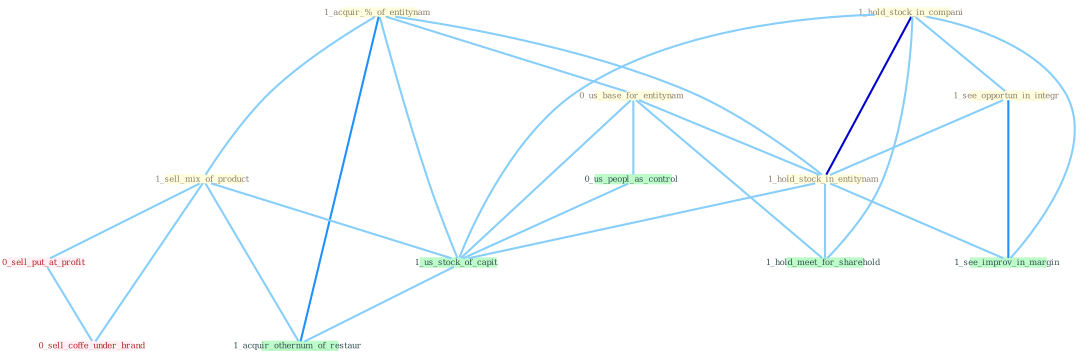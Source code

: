 Graph G{ 
    node
    [shape=polygon,style=filled,width=.5,height=.06,color="#BDFCC9",fixedsize=true,fontsize=4,
    fontcolor="#2f4f4f"];
    {node
    [color="#ffffe0", fontcolor="#8b7d6b"] "1_acquir_%_of_entitynam " "0_us_base_for_entitynam " "1_sell_mix_of_product " "1_hold_stock_in_compani " "1_see_opportun_in_integr " "1_hold_stock_in_entitynam "}
{node [color="#fff0f5", fontcolor="#b22222"] "0_sell_put_at_profit " "0_sell_coffe_under_brand "}
edge [color="#B0E2FF"];

	"1_acquir_%_of_entitynam " -- "0_us_base_for_entitynam " [w="1", color="#87cefa" ];
	"1_acquir_%_of_entitynam " -- "1_sell_mix_of_product " [w="1", color="#87cefa" ];
	"1_acquir_%_of_entitynam " -- "1_hold_stock_in_entitynam " [w="1", color="#87cefa" ];
	"1_acquir_%_of_entitynam " -- "1_us_stock_of_capit " [w="1", color="#87cefa" ];
	"1_acquir_%_of_entitynam " -- "1_acquir_othernum_of_restaur " [w="2", color="#1e90ff" , len=0.8];
	"0_us_base_for_entitynam " -- "1_hold_stock_in_entitynam " [w="1", color="#87cefa" ];
	"0_us_base_for_entitynam " -- "0_us_peopl_as_control " [w="1", color="#87cefa" ];
	"0_us_base_for_entitynam " -- "1_us_stock_of_capit " [w="1", color="#87cefa" ];
	"0_us_base_for_entitynam " -- "1_hold_meet_for_sharehold " [w="1", color="#87cefa" ];
	"1_sell_mix_of_product " -- "0_sell_put_at_profit " [w="1", color="#87cefa" ];
	"1_sell_mix_of_product " -- "1_us_stock_of_capit " [w="1", color="#87cefa" ];
	"1_sell_mix_of_product " -- "0_sell_coffe_under_brand " [w="1", color="#87cefa" ];
	"1_sell_mix_of_product " -- "1_acquir_othernum_of_restaur " [w="1", color="#87cefa" ];
	"1_hold_stock_in_compani " -- "1_see_opportun_in_integr " [w="1", color="#87cefa" ];
	"1_hold_stock_in_compani " -- "1_hold_stock_in_entitynam " [w="3", color="#0000cd" , len=0.6];
	"1_hold_stock_in_compani " -- "1_us_stock_of_capit " [w="1", color="#87cefa" ];
	"1_hold_stock_in_compani " -- "1_see_improv_in_margin " [w="1", color="#87cefa" ];
	"1_hold_stock_in_compani " -- "1_hold_meet_for_sharehold " [w="1", color="#87cefa" ];
	"1_see_opportun_in_integr " -- "1_hold_stock_in_entitynam " [w="1", color="#87cefa" ];
	"1_see_opportun_in_integr " -- "1_see_improv_in_margin " [w="2", color="#1e90ff" , len=0.8];
	"1_hold_stock_in_entitynam " -- "1_us_stock_of_capit " [w="1", color="#87cefa" ];
	"1_hold_stock_in_entitynam " -- "1_see_improv_in_margin " [w="1", color="#87cefa" ];
	"1_hold_stock_in_entitynam " -- "1_hold_meet_for_sharehold " [w="1", color="#87cefa" ];
	"0_us_peopl_as_control " -- "1_us_stock_of_capit " [w="1", color="#87cefa" ];
	"0_sell_put_at_profit " -- "0_sell_coffe_under_brand " [w="1", color="#87cefa" ];
	"1_us_stock_of_capit " -- "1_acquir_othernum_of_restaur " [w="1", color="#87cefa" ];
}